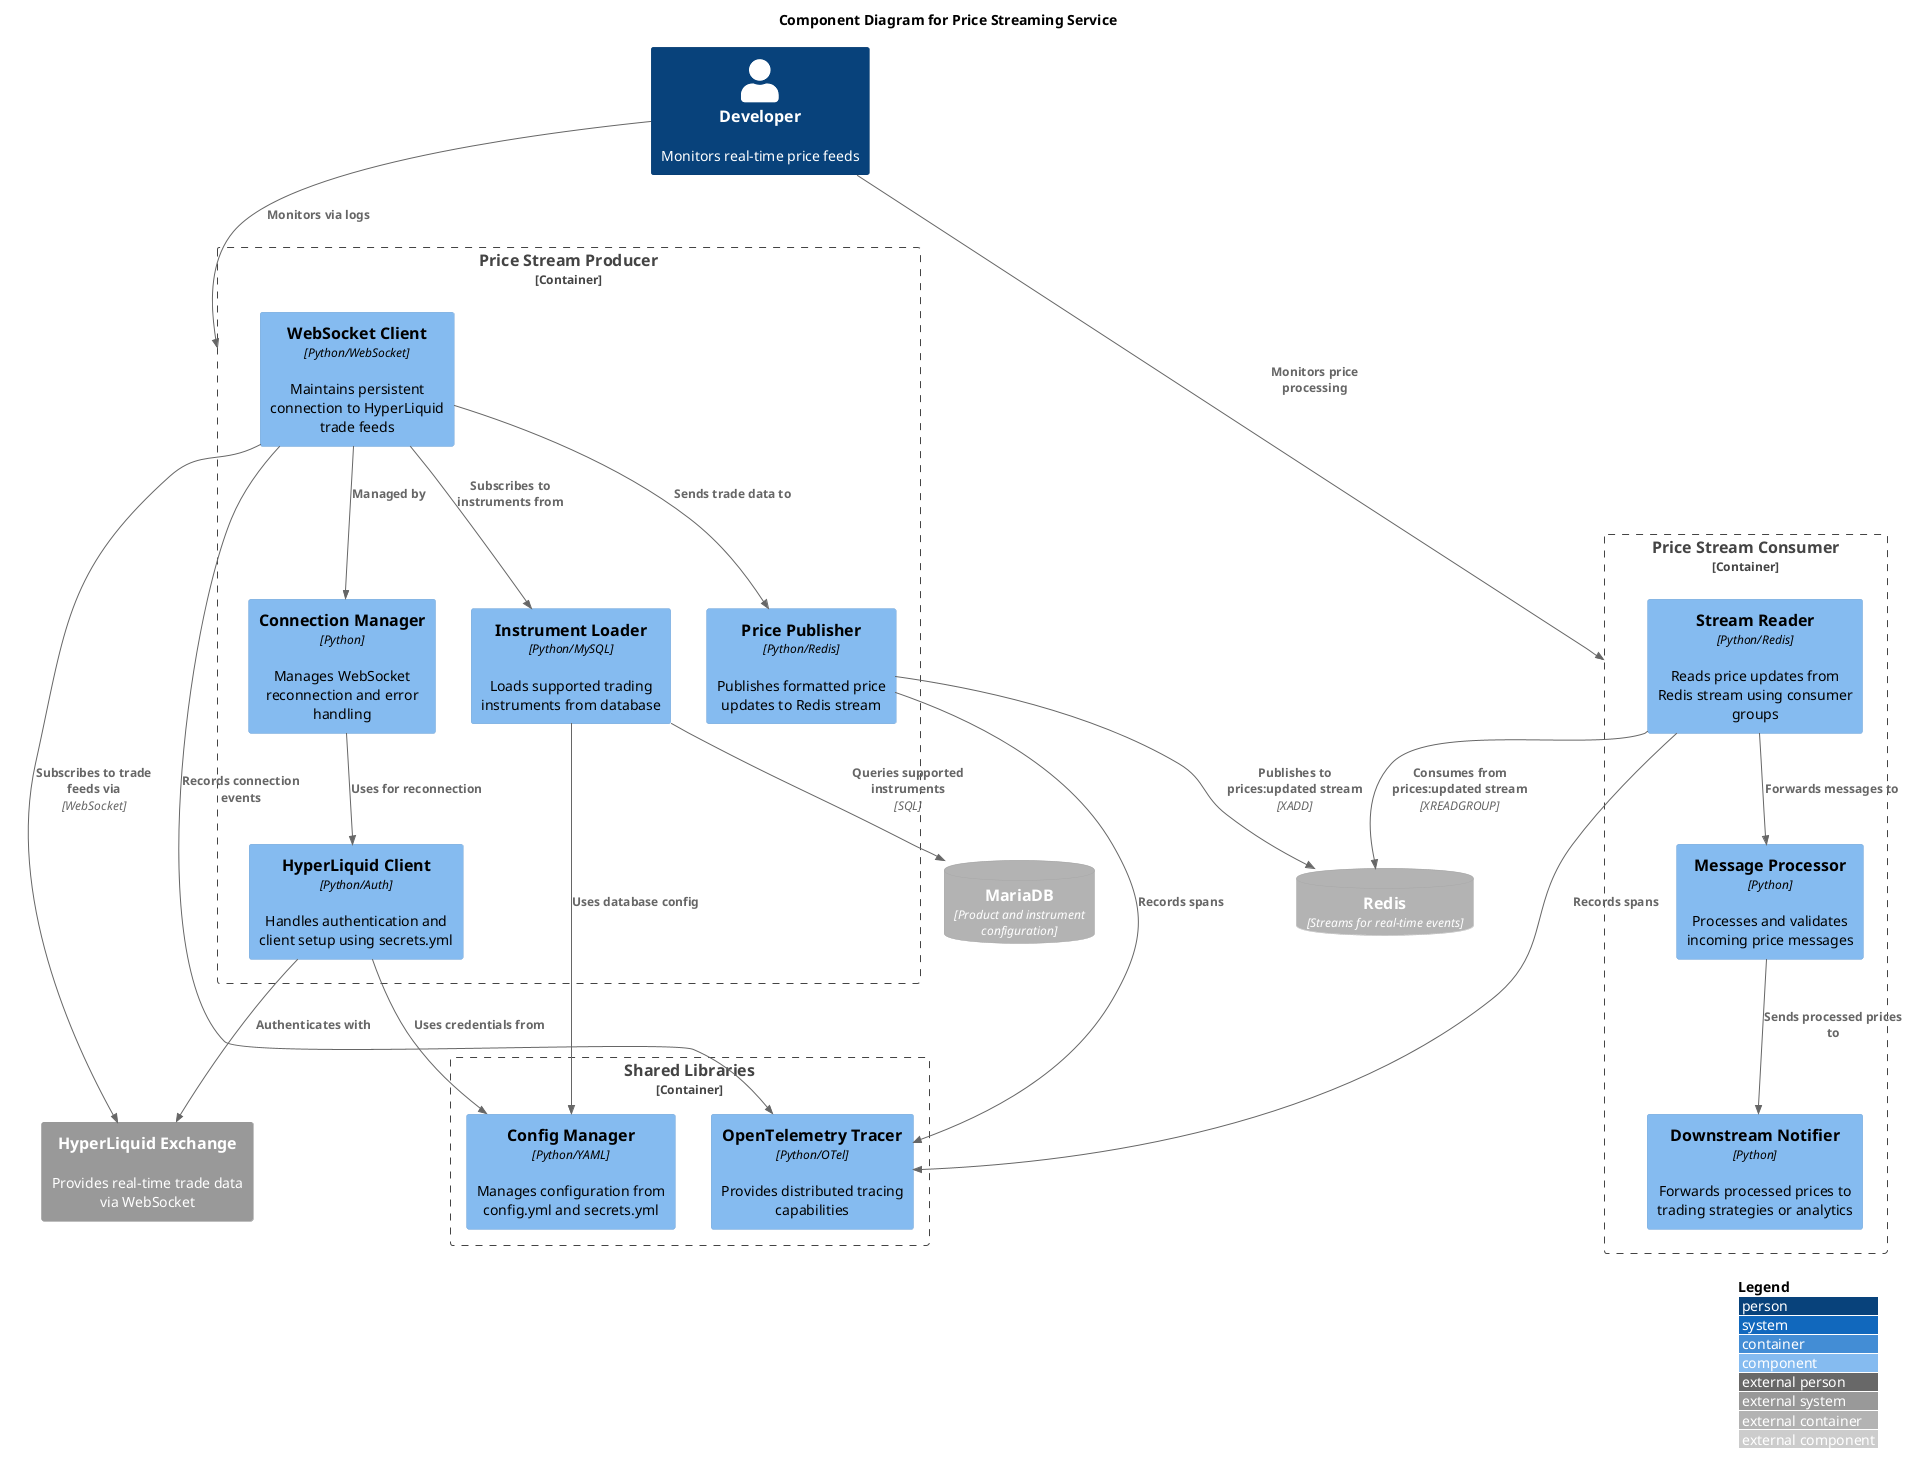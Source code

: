 @startuml Price Streaming Service Components
!include <C4/C4_Component.puml>

LAYOUT_WITH_LEGEND()
LAYOUT_TOP_DOWN()

title Component Diagram for Price Streaming Service

Person(developer, "Developer", "Monitors real-time price feeds")
System_Ext(hyperliquid, "HyperLiquid Exchange", "Provides real-time trade data via WebSocket")
ContainerDb_Ext(redis, "Redis", "Streams for real-time events")
ContainerDb_Ext(mariadb, "MariaDB", "Product and instrument configuration")

Container_Boundary(price_producer, "Price Stream Producer") {
    Component(websocket_client, "WebSocket Client", "Python/WebSocket", "Maintains persistent connection to HyperLiquid trade feeds")
    Component(price_publisher, "Price Publisher", "Python/Redis", "Publishes formatted price updates to Redis stream")
    Component(instrument_loader, "Instrument Loader", "Python/MySQL", "Loads supported trading instruments from database")
    Component(connection_manager, "Connection Manager", "Python", "Manages WebSocket reconnection and error handling")
    Component(hyperliquid_client, "HyperLiquid Client", "Python/Auth", "Handles authentication and client setup using secrets.yml")
}

Container_Boundary(price_consumer, "Price Stream Consumer") {
    Component(stream_reader, "Stream Reader", "Python/Redis", "Reads price updates from Redis stream using consumer groups")
    Component(message_processor, "Message Processor", "Python", "Processes and validates incoming price messages")
    Component(downstream_notifier, "Downstream Notifier", "Python", "Forwards processed prices to trading strategies or analytics")
}

Container_Boundary(shared_libs, "Shared Libraries") {
    Component(config_manager, "Config Manager", "Python/YAML", "Manages configuration from config.yml and secrets.yml")
    Component(tracer, "OpenTelemetry Tracer", "Python/OTel", "Provides distributed tracing capabilities")
}

Rel(developer, price_producer, "Monitors via logs")
Rel(developer, price_consumer, "Monitors price processing")

Rel(hyperliquid_client, config_manager, "Uses credentials from")
Rel(hyperliquid_client, hyperliquid, "Authenticates with")
Rel(websocket_client, hyperliquid, "Subscribes to trade feeds via", "WebSocket")
Rel(websocket_client, connection_manager, "Managed by")
Rel(connection_manager, hyperliquid_client, "Uses for reconnection")

Rel(instrument_loader, mariadb, "Queries supported instruments", "SQL")
Rel(instrument_loader, config_manager, "Uses database config")
Rel(websocket_client, instrument_loader, "Subscribes to instruments from")

Rel(websocket_client, price_publisher, "Sends trade data to")
Rel(price_publisher, redis, "Publishes to prices:updated stream", "XADD")

Rel(stream_reader, redis, "Consumes from prices:updated stream", "XREADGROUP")
Rel(stream_reader, message_processor, "Forwards messages to")
Rel(message_processor, downstream_notifier, "Sends processed prices to")

Rel(price_publisher, tracer, "Records spans")
Rel(stream_reader, tracer, "Records spans")
Rel(websocket_client, tracer, "Records connection events")

@enduml